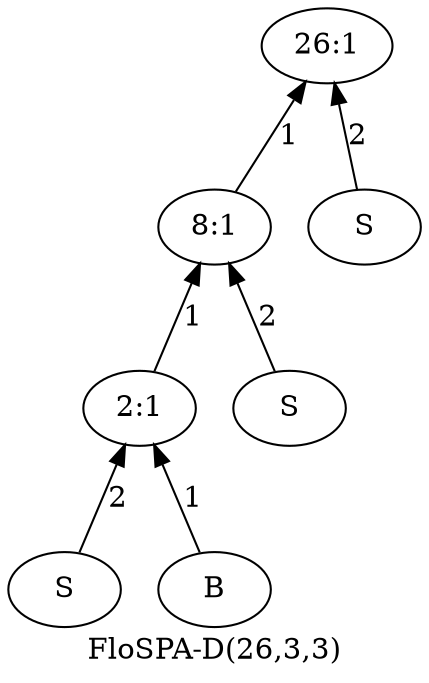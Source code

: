 digraph flospaD{
rankdir = BT;
label = "FloSPA-D(26,3,3)";
X1 [label="26:1"];
X2 [label="8:1"];
X3 [label="2:1"];
x1 [label="S";
]x1 -> X1 [label="2"];
x2 [label="S";
]x2 -> X2 [label="2"];
x3 [label="S";
]x3 -> X3 [label="2"];
y3 [label="B";
]y3 -> X3 [label="1"];
X2 -> X1 [label="1"];
X3 -> X2 [label="1"];
}